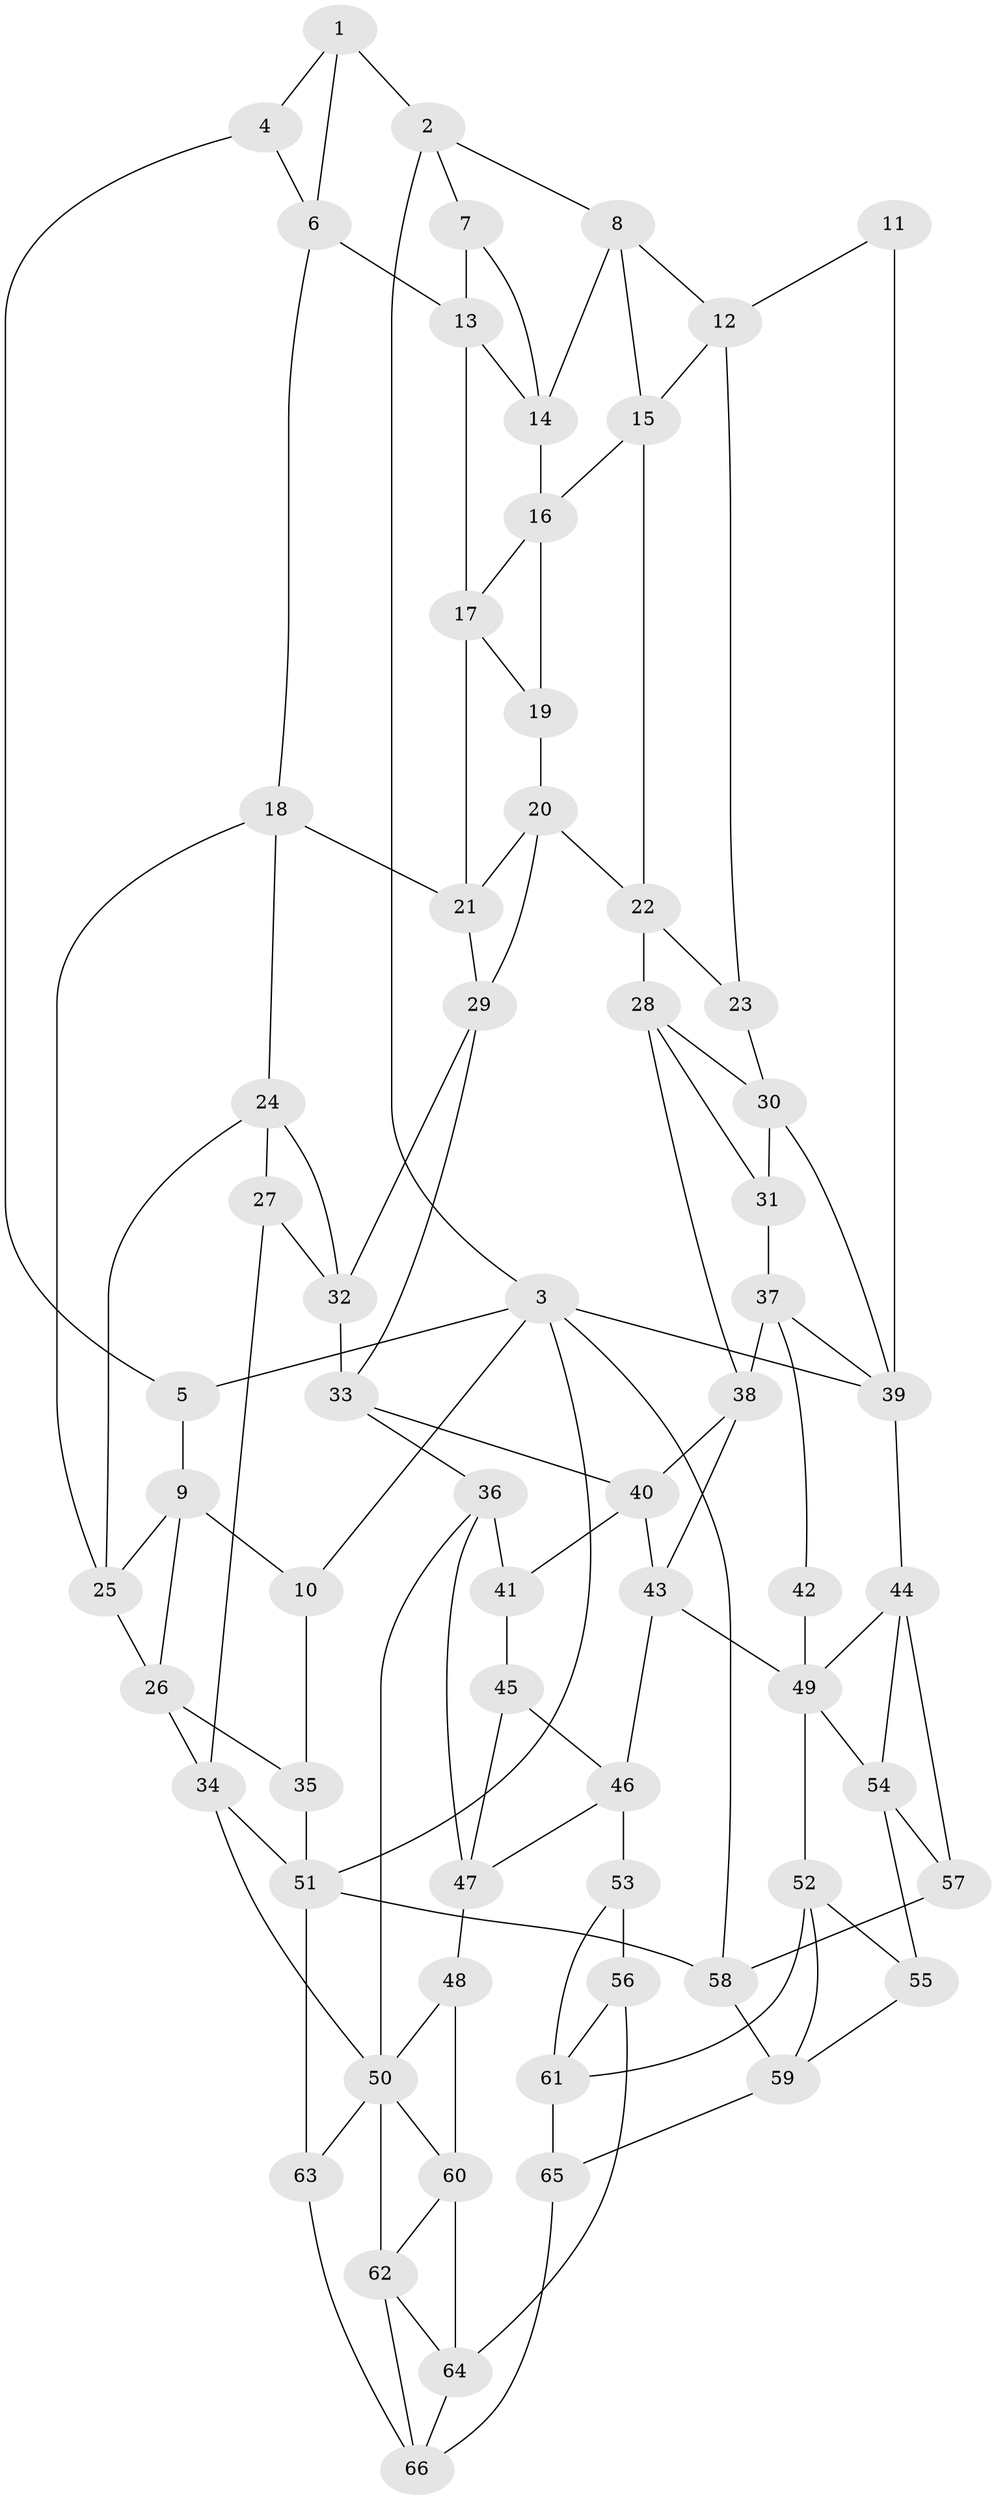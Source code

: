 // original degree distribution, {3: 0.015151515151515152, 4: 0.21212121212121213, 5: 0.5757575757575758, 6: 0.19696969696969696}
// Generated by graph-tools (version 1.1) at 2025/51/03/09/25 03:51:07]
// undirected, 66 vertices, 124 edges
graph export_dot {
graph [start="1"]
  node [color=gray90,style=filled];
  1;
  2;
  3;
  4;
  5;
  6;
  7;
  8;
  9;
  10;
  11;
  12;
  13;
  14;
  15;
  16;
  17;
  18;
  19;
  20;
  21;
  22;
  23;
  24;
  25;
  26;
  27;
  28;
  29;
  30;
  31;
  32;
  33;
  34;
  35;
  36;
  37;
  38;
  39;
  40;
  41;
  42;
  43;
  44;
  45;
  46;
  47;
  48;
  49;
  50;
  51;
  52;
  53;
  54;
  55;
  56;
  57;
  58;
  59;
  60;
  61;
  62;
  63;
  64;
  65;
  66;
  1 -- 2 [weight=1.0];
  1 -- 4 [weight=1.0];
  1 -- 6 [weight=1.0];
  2 -- 3 [weight=1.0];
  2 -- 7 [weight=1.0];
  2 -- 8 [weight=1.0];
  3 -- 5 [weight=1.0];
  3 -- 10 [weight=1.0];
  3 -- 39 [weight=1.0];
  3 -- 51 [weight=1.0];
  3 -- 58 [weight=1.0];
  4 -- 5 [weight=1.0];
  4 -- 6 [weight=1.0];
  5 -- 9 [weight=1.0];
  6 -- 13 [weight=1.0];
  6 -- 18 [weight=1.0];
  7 -- 13 [weight=1.0];
  7 -- 14 [weight=1.0];
  8 -- 12 [weight=1.0];
  8 -- 14 [weight=1.0];
  8 -- 15 [weight=1.0];
  9 -- 10 [weight=1.0];
  9 -- 25 [weight=1.0];
  9 -- 26 [weight=1.0];
  10 -- 35 [weight=1.0];
  11 -- 12 [weight=1.0];
  11 -- 39 [weight=2.0];
  12 -- 15 [weight=1.0];
  12 -- 23 [weight=1.0];
  13 -- 14 [weight=1.0];
  13 -- 17 [weight=1.0];
  14 -- 16 [weight=1.0];
  15 -- 16 [weight=1.0];
  15 -- 22 [weight=1.0];
  16 -- 17 [weight=1.0];
  16 -- 19 [weight=1.0];
  17 -- 19 [weight=1.0];
  17 -- 21 [weight=1.0];
  18 -- 21 [weight=1.0];
  18 -- 24 [weight=1.0];
  18 -- 25 [weight=1.0];
  19 -- 20 [weight=1.0];
  20 -- 21 [weight=1.0];
  20 -- 22 [weight=1.0];
  20 -- 29 [weight=1.0];
  21 -- 29 [weight=1.0];
  22 -- 23 [weight=1.0];
  22 -- 28 [weight=1.0];
  23 -- 30 [weight=1.0];
  24 -- 25 [weight=1.0];
  24 -- 27 [weight=1.0];
  24 -- 32 [weight=1.0];
  25 -- 26 [weight=1.0];
  26 -- 34 [weight=1.0];
  26 -- 35 [weight=1.0];
  27 -- 32 [weight=1.0];
  27 -- 34 [weight=1.0];
  28 -- 30 [weight=1.0];
  28 -- 31 [weight=1.0];
  28 -- 38 [weight=1.0];
  29 -- 32 [weight=1.0];
  29 -- 33 [weight=1.0];
  30 -- 31 [weight=1.0];
  30 -- 39 [weight=1.0];
  31 -- 37 [weight=1.0];
  32 -- 33 [weight=1.0];
  33 -- 36 [weight=1.0];
  33 -- 40 [weight=1.0];
  34 -- 50 [weight=1.0];
  34 -- 51 [weight=1.0];
  35 -- 51 [weight=2.0];
  36 -- 41 [weight=1.0];
  36 -- 47 [weight=1.0];
  36 -- 50 [weight=1.0];
  37 -- 38 [weight=1.0];
  37 -- 39 [weight=1.0];
  37 -- 42 [weight=1.0];
  38 -- 40 [weight=1.0];
  38 -- 43 [weight=1.0];
  39 -- 44 [weight=1.0];
  40 -- 41 [weight=1.0];
  40 -- 43 [weight=1.0];
  41 -- 45 [weight=1.0];
  42 -- 49 [weight=2.0];
  43 -- 46 [weight=1.0];
  43 -- 49 [weight=1.0];
  44 -- 49 [weight=1.0];
  44 -- 54 [weight=1.0];
  44 -- 57 [weight=1.0];
  45 -- 46 [weight=2.0];
  45 -- 47 [weight=1.0];
  46 -- 47 [weight=1.0];
  46 -- 53 [weight=2.0];
  47 -- 48 [weight=1.0];
  48 -- 50 [weight=1.0];
  48 -- 60 [weight=1.0];
  49 -- 52 [weight=1.0];
  49 -- 54 [weight=1.0];
  50 -- 60 [weight=1.0];
  50 -- 62 [weight=1.0];
  50 -- 63 [weight=1.0];
  51 -- 58 [weight=1.0];
  51 -- 63 [weight=2.0];
  52 -- 55 [weight=1.0];
  52 -- 59 [weight=1.0];
  52 -- 61 [weight=1.0];
  53 -- 56 [weight=1.0];
  53 -- 61 [weight=1.0];
  54 -- 55 [weight=1.0];
  54 -- 57 [weight=1.0];
  55 -- 59 [weight=1.0];
  56 -- 61 [weight=1.0];
  56 -- 64 [weight=1.0];
  57 -- 58 [weight=2.0];
  58 -- 59 [weight=1.0];
  59 -- 65 [weight=1.0];
  60 -- 62 [weight=1.0];
  60 -- 64 [weight=1.0];
  61 -- 65 [weight=1.0];
  62 -- 64 [weight=1.0];
  62 -- 66 [weight=1.0];
  63 -- 66 [weight=1.0];
  64 -- 66 [weight=1.0];
  65 -- 66 [weight=1.0];
}
